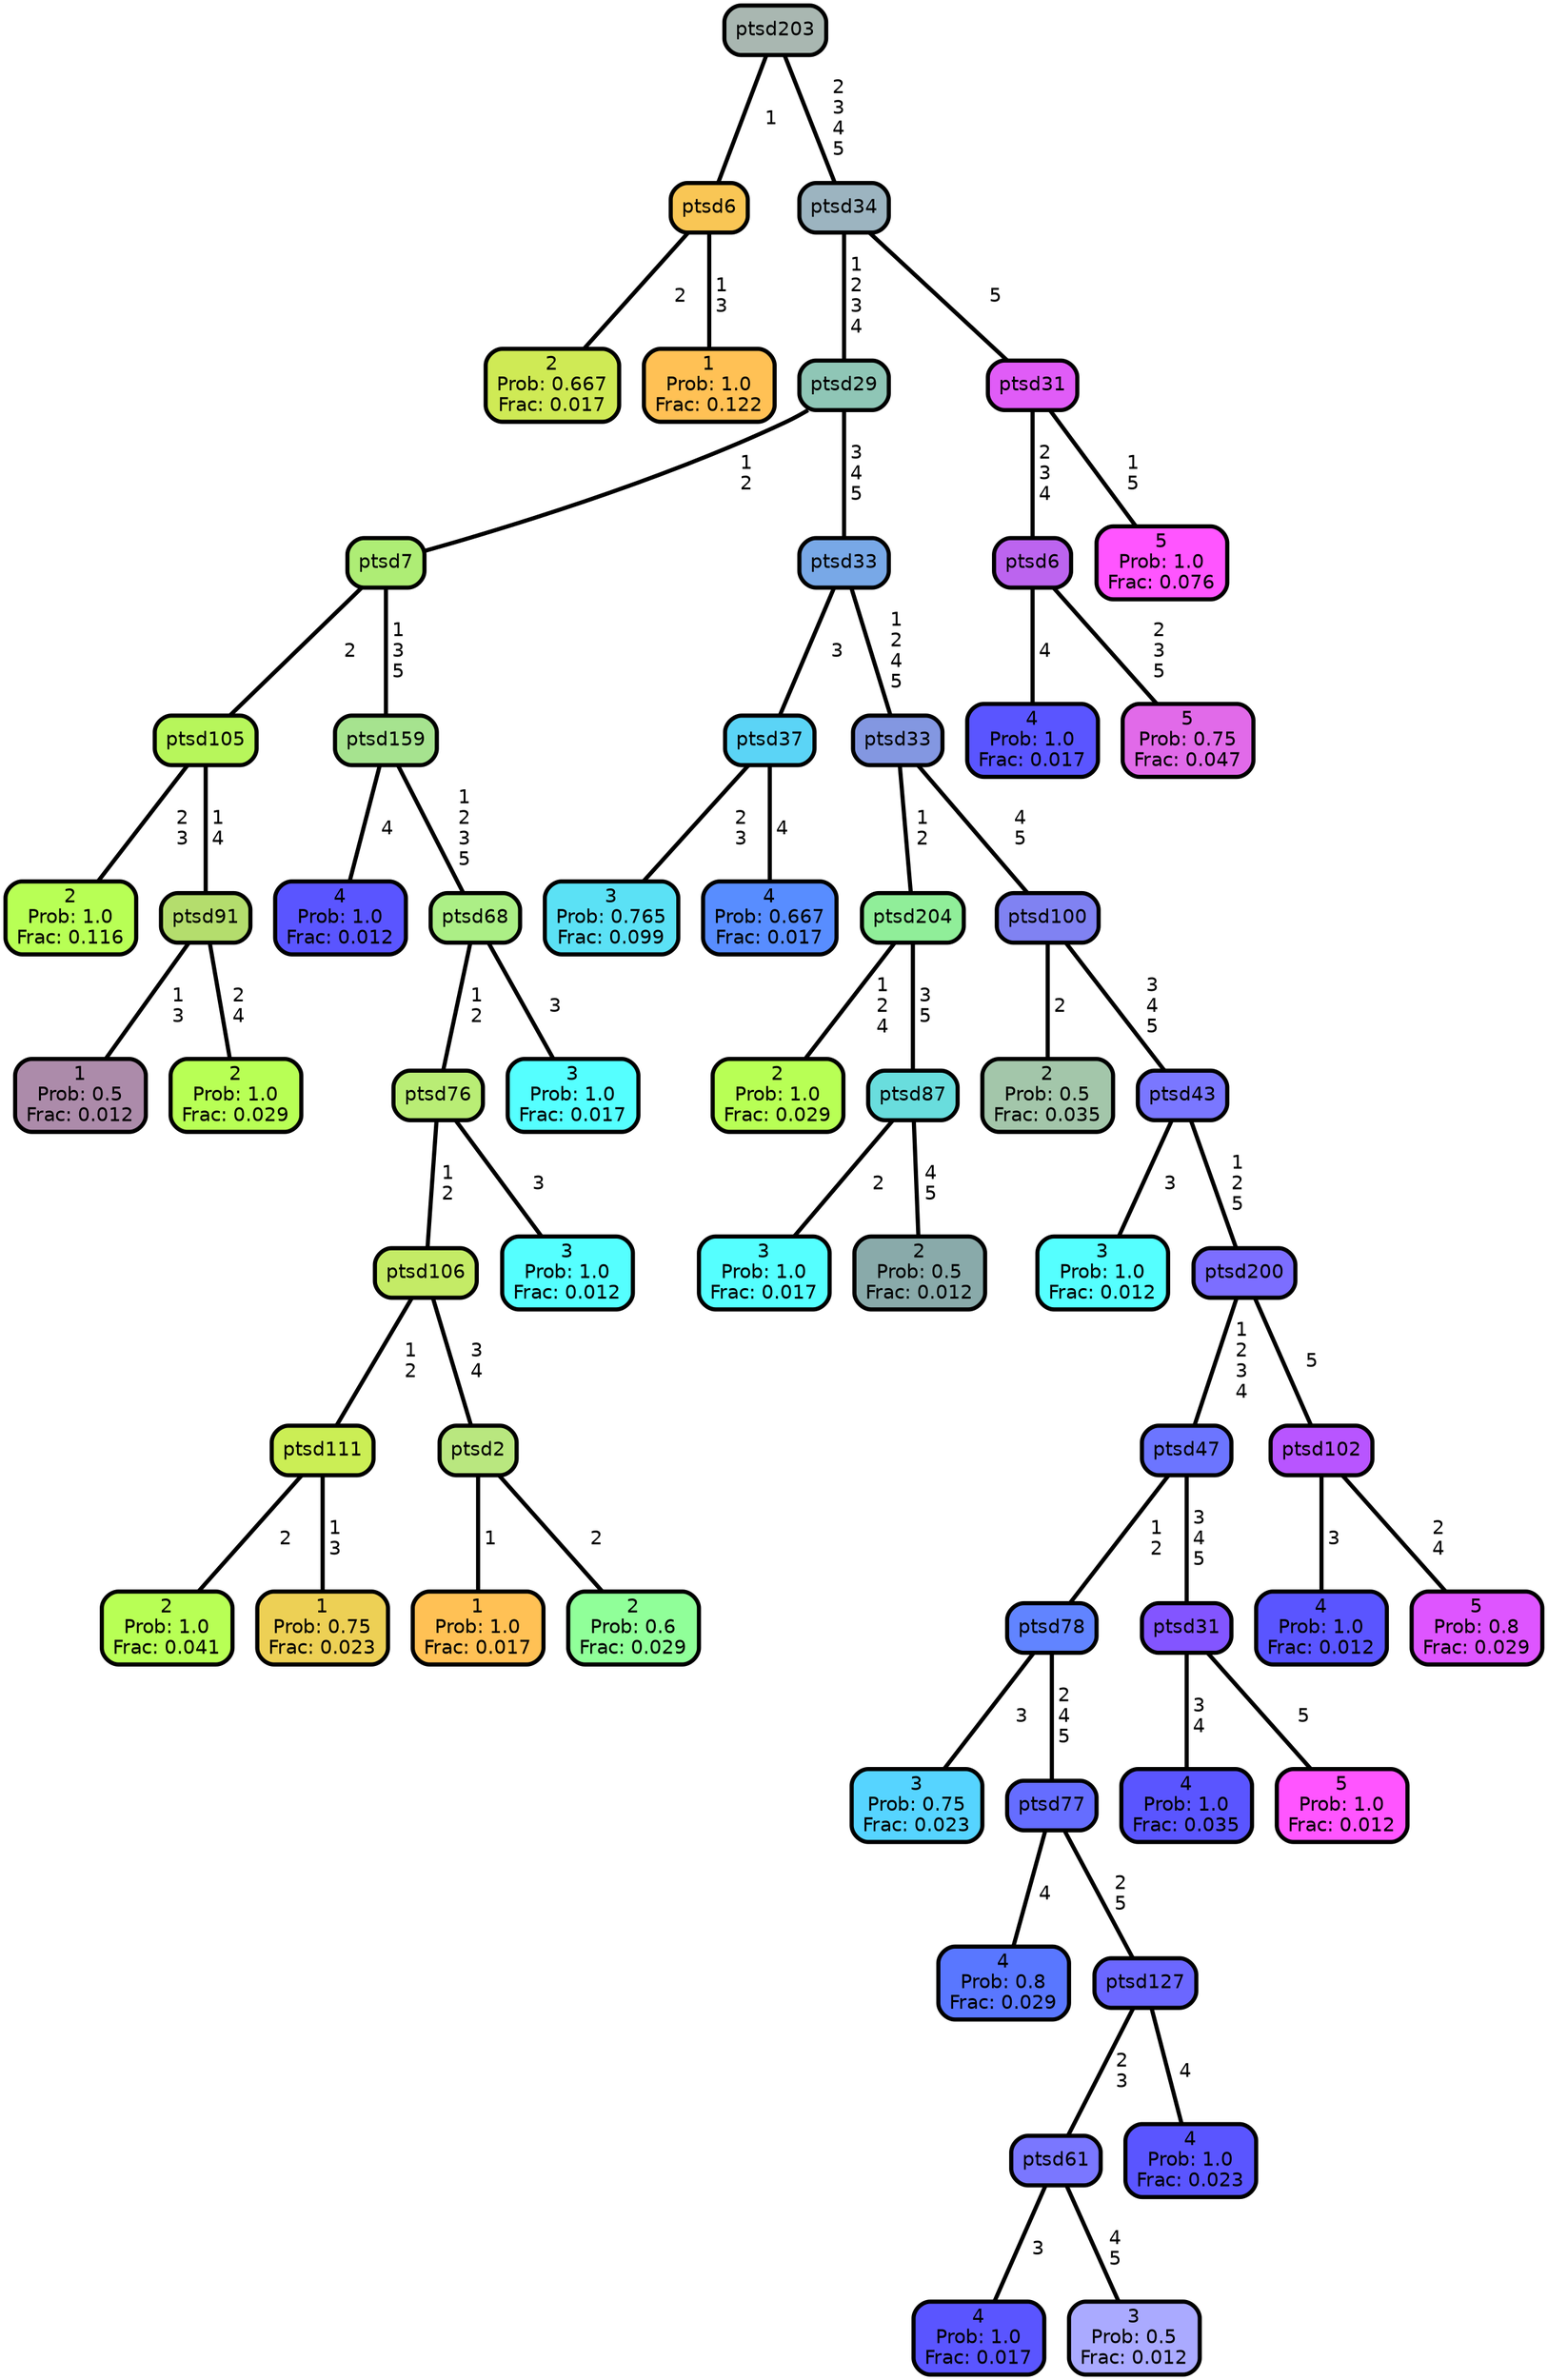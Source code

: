 graph Tree {
node [shape=box, style="filled, rounded",color="black",penwidth="3",fontcolor="black",                 fontname=helvetica] ;
graph [ranksep="0 equally", splines=straight,                 bgcolor=transparent, dpi=200] ;
edge [fontname=helvetica, color=black] ;
0 [label="2
Prob: 0.667
Frac: 0.017", fillcolor="#cfea55"] ;
1 [label="ptsd6", fillcolor="#f9c655"] ;
2 [label="1
Prob: 1.0
Frac: 0.122", fillcolor="#ffc155"] ;
3 [label="ptsd203", fillcolor="#a9b7b1"] ;
4 [label="2
Prob: 1.0
Frac: 0.116", fillcolor="#b8ff55"] ;
5 [label="ptsd105", fillcolor="#b7f65b"] ;
6 [label="1
Prob: 0.5
Frac: 0.012", fillcolor="#ac8baa"] ;
7 [label="ptsd91", fillcolor="#b4dd6d"] ;
8 [label="2
Prob: 1.0
Frac: 0.029", fillcolor="#b8ff55"] ;
9 [label="ptsd7", fillcolor="#aeed75"] ;
10 [label="4
Prob: 1.0
Frac: 0.012", fillcolor="#5a55ff"] ;
11 [label="ptsd159", fillcolor="#a6e38f"] ;
12 [label="2
Prob: 1.0
Frac: 0.041", fillcolor="#b8ff55"] ;
13 [label="ptsd111", fillcolor="#cbee55"] ;
14 [label="1
Prob: 0.75
Frac: 0.023", fillcolor="#edd055"] ;
15 [label="ptsd106", fillcolor="#c4eb66"] ;
16 [label="1
Prob: 1.0
Frac: 0.017", fillcolor="#ffc155"] ;
17 [label="ptsd2", fillcolor="#b9e77f"] ;
18 [label="2
Prob: 0.6
Frac: 0.029", fillcolor="#90ff99"] ;
19 [label="ptsd76", fillcolor="#b9ed75"] ;
20 [label="3
Prob: 1.0
Frac: 0.012", fillcolor="#55ffff"] ;
21 [label="ptsd68", fillcolor="#acef86"] ;
22 [label="3
Prob: 1.0
Frac: 0.017", fillcolor="#55ffff"] ;
23 [label="ptsd29", fillcolor="#8fc6b6"] ;
24 [label="3
Prob: 0.765
Frac: 0.099", fillcolor="#5be1f5"] ;
25 [label="ptsd37", fillcolor="#5bd4f6"] ;
26 [label="4
Prob: 0.667
Frac: 0.017", fillcolor="#588dff"] ;
27 [label="ptsd33", fillcolor="#78a8e7"] ;
28 [label="2
Prob: 1.0
Frac: 0.029", fillcolor="#b8ff55"] ;
29 [label="ptsd204", fillcolor="#90ee99"] ;
30 [label="3
Prob: 1.0
Frac: 0.017", fillcolor="#55ffff"] ;
31 [label="ptsd87", fillcolor="#69dddd"] ;
32 [label="2
Prob: 0.5
Frac: 0.012", fillcolor="#89aaaa"] ;
33 [label="ptsd33", fillcolor="#8397e1"] ;
34 [label="2
Prob: 0.5
Frac: 0.035", fillcolor="#a3c6aa"] ;
35 [label="ptsd100", fillcolor="#8082f2"] ;
36 [label="3
Prob: 1.0
Frac: 0.012", fillcolor="#55ffff"] ;
37 [label="ptsd43", fillcolor="#7a77ff"] ;
38 [label="3
Prob: 0.75
Frac: 0.023", fillcolor="#56d4ff"] ;
39 [label="ptsd78", fillcolor="#6184ff"] ;
40 [label="4
Prob: 0.8
Frac: 0.029", fillcolor="#5977ff"] ;
41 [label="ptsd77", fillcolor="#656dff"] ;
42 [label="4
Prob: 1.0
Frac: 0.017", fillcolor="#5a55ff"] ;
43 [label="ptsd61", fillcolor="#7a77ff"] ;
44 [label="3
Prob: 0.5
Frac: 0.012", fillcolor="#aaaaff"] ;
45 [label="ptsd127", fillcolor="#6b67ff"] ;
46 [label="4
Prob: 1.0
Frac: 0.023", fillcolor="#5a55ff"] ;
47 [label="ptsd47", fillcolor="#6c75ff"] ;
48 [label="4
Prob: 1.0
Frac: 0.035", fillcolor="#5a55ff"] ;
49 [label="ptsd31", fillcolor="#8355ff"] ;
50 [label="5
Prob: 1.0
Frac: 0.012", fillcolor="#ff55ff"] ;
51 [label="ptsd200", fillcolor="#7c6eff"] ;
52 [label="4
Prob: 1.0
Frac: 0.012", fillcolor="#5a55ff"] ;
53 [label="ptsd102", fillcolor="#b855ff"] ;
54 [label="5
Prob: 0.8
Frac: 0.029", fillcolor="#de55ff"] ;
55 [label="ptsd34", fillcolor="#9cb4c0"] ;
56 [label="4
Prob: 1.0
Frac: 0.017", fillcolor="#5a55ff"] ;
57 [label="ptsd6", fillcolor="#bc64ef"] ;
58 [label="5
Prob: 0.75
Frac: 0.047", fillcolor="#e16ae9"] ;
59 [label="ptsd31", fillcolor="#e05cf7"] ;
60 [label="5
Prob: 1.0
Frac: 0.076", fillcolor="#ff55ff"] ;
1 -- 0 [label=" 2",penwidth=3] ;
1 -- 2 [label=" 1\n 3",penwidth=3] ;
3 -- 1 [label=" 1",penwidth=3] ;
3 -- 55 [label=" 2\n 3\n 4\n 5",penwidth=3] ;
5 -- 4 [label=" 2\n 3",penwidth=3] ;
5 -- 7 [label=" 1\n 4",penwidth=3] ;
7 -- 6 [label=" 1\n 3",penwidth=3] ;
7 -- 8 [label=" 2\n 4",penwidth=3] ;
9 -- 5 [label=" 2",penwidth=3] ;
9 -- 11 [label=" 1\n 3\n 5",penwidth=3] ;
11 -- 10 [label=" 4",penwidth=3] ;
11 -- 21 [label=" 1\n 2\n 3\n 5",penwidth=3] ;
13 -- 12 [label=" 2",penwidth=3] ;
13 -- 14 [label=" 1\n 3",penwidth=3] ;
15 -- 13 [label=" 1\n 2",penwidth=3] ;
15 -- 17 [label=" 3\n 4",penwidth=3] ;
17 -- 16 [label=" 1",penwidth=3] ;
17 -- 18 [label=" 2",penwidth=3] ;
19 -- 15 [label=" 1\n 2",penwidth=3] ;
19 -- 20 [label=" 3",penwidth=3] ;
21 -- 19 [label=" 1\n 2",penwidth=3] ;
21 -- 22 [label=" 3",penwidth=3] ;
23 -- 9 [label=" 1\n 2",penwidth=3] ;
23 -- 27 [label=" 3\n 4\n 5",penwidth=3] ;
25 -- 24 [label=" 2\n 3",penwidth=3] ;
25 -- 26 [label=" 4",penwidth=3] ;
27 -- 25 [label=" 3",penwidth=3] ;
27 -- 33 [label=" 1\n 2\n 4\n 5",penwidth=3] ;
29 -- 28 [label=" 1\n 2\n 4",penwidth=3] ;
29 -- 31 [label=" 3\n 5",penwidth=3] ;
31 -- 30 [label=" 2",penwidth=3] ;
31 -- 32 [label=" 4\n 5",penwidth=3] ;
33 -- 29 [label=" 1\n 2",penwidth=3] ;
33 -- 35 [label=" 4\n 5",penwidth=3] ;
35 -- 34 [label=" 2",penwidth=3] ;
35 -- 37 [label=" 3\n 4\n 5",penwidth=3] ;
37 -- 36 [label=" 3",penwidth=3] ;
37 -- 51 [label=" 1\n 2\n 5",penwidth=3] ;
39 -- 38 [label=" 3",penwidth=3] ;
39 -- 41 [label=" 2\n 4\n 5",penwidth=3] ;
41 -- 40 [label=" 4",penwidth=3] ;
41 -- 45 [label=" 2\n 5",penwidth=3] ;
43 -- 42 [label=" 3",penwidth=3] ;
43 -- 44 [label=" 4\n 5",penwidth=3] ;
45 -- 43 [label=" 2\n 3",penwidth=3] ;
45 -- 46 [label=" 4",penwidth=3] ;
47 -- 39 [label=" 1\n 2",penwidth=3] ;
47 -- 49 [label=" 3\n 4\n 5",penwidth=3] ;
49 -- 48 [label=" 3\n 4",penwidth=3] ;
49 -- 50 [label=" 5",penwidth=3] ;
51 -- 47 [label=" 1\n 2\n 3\n 4",penwidth=3] ;
51 -- 53 [label=" 5",penwidth=3] ;
53 -- 52 [label=" 3",penwidth=3] ;
53 -- 54 [label=" 2\n 4",penwidth=3] ;
55 -- 23 [label=" 1\n 2\n 3\n 4",penwidth=3] ;
55 -- 59 [label=" 5",penwidth=3] ;
57 -- 56 [label=" 4",penwidth=3] ;
57 -- 58 [label=" 2\n 3\n 5",penwidth=3] ;
59 -- 57 [label=" 2\n 3\n 4",penwidth=3] ;
59 -- 60 [label=" 1\n 5",penwidth=3] ;
{rank = same;}}
